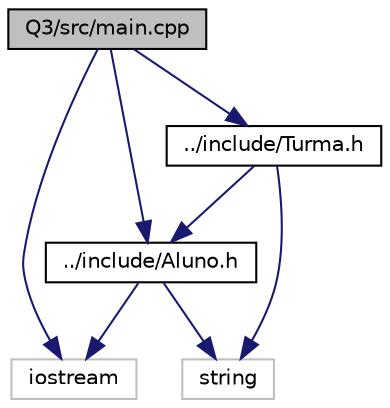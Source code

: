 digraph "Q3/src/main.cpp"
{
 // LATEX_PDF_SIZE
  edge [fontname="Helvetica",fontsize="10",labelfontname="Helvetica",labelfontsize="10"];
  node [fontname="Helvetica",fontsize="10",shape=record];
  Node1 [label="Q3/src/main.cpp",height=0.2,width=0.4,color="black", fillcolor="grey75", style="filled", fontcolor="black",tooltip="Arquivo cpp main, que contém testes da classe Aluno e Turma, bem como seus métoods."];
  Node1 -> Node2 [color="midnightblue",fontsize="10",style="solid",fontname="Helvetica"];
  Node2 [label="../include/Aluno.h",height=0.2,width=0.4,color="black", fillcolor="white", style="filled",URL="$Aluno_8h.html",tooltip="Arquivo header Aluno, que contém a definição da classe Aluno e seus métodos."];
  Node2 -> Node3 [color="midnightblue",fontsize="10",style="solid",fontname="Helvetica"];
  Node3 [label="string",height=0.2,width=0.4,color="grey75", fillcolor="white", style="filled",tooltip=" "];
  Node2 -> Node4 [color="midnightblue",fontsize="10",style="solid",fontname="Helvetica"];
  Node4 [label="iostream",height=0.2,width=0.4,color="grey75", fillcolor="white", style="filled",tooltip=" "];
  Node1 -> Node5 [color="midnightblue",fontsize="10",style="solid",fontname="Helvetica"];
  Node5 [label="../include/Turma.h",height=0.2,width=0.4,color="black", fillcolor="white", style="filled",URL="$Turma_8h.html",tooltip="Arquivo header Turma, que contém a definição da classe Turma e seus métodos."];
  Node5 -> Node2 [color="midnightblue",fontsize="10",style="solid",fontname="Helvetica"];
  Node5 -> Node3 [color="midnightblue",fontsize="10",style="solid",fontname="Helvetica"];
  Node1 -> Node4 [color="midnightblue",fontsize="10",style="solid",fontname="Helvetica"];
}
